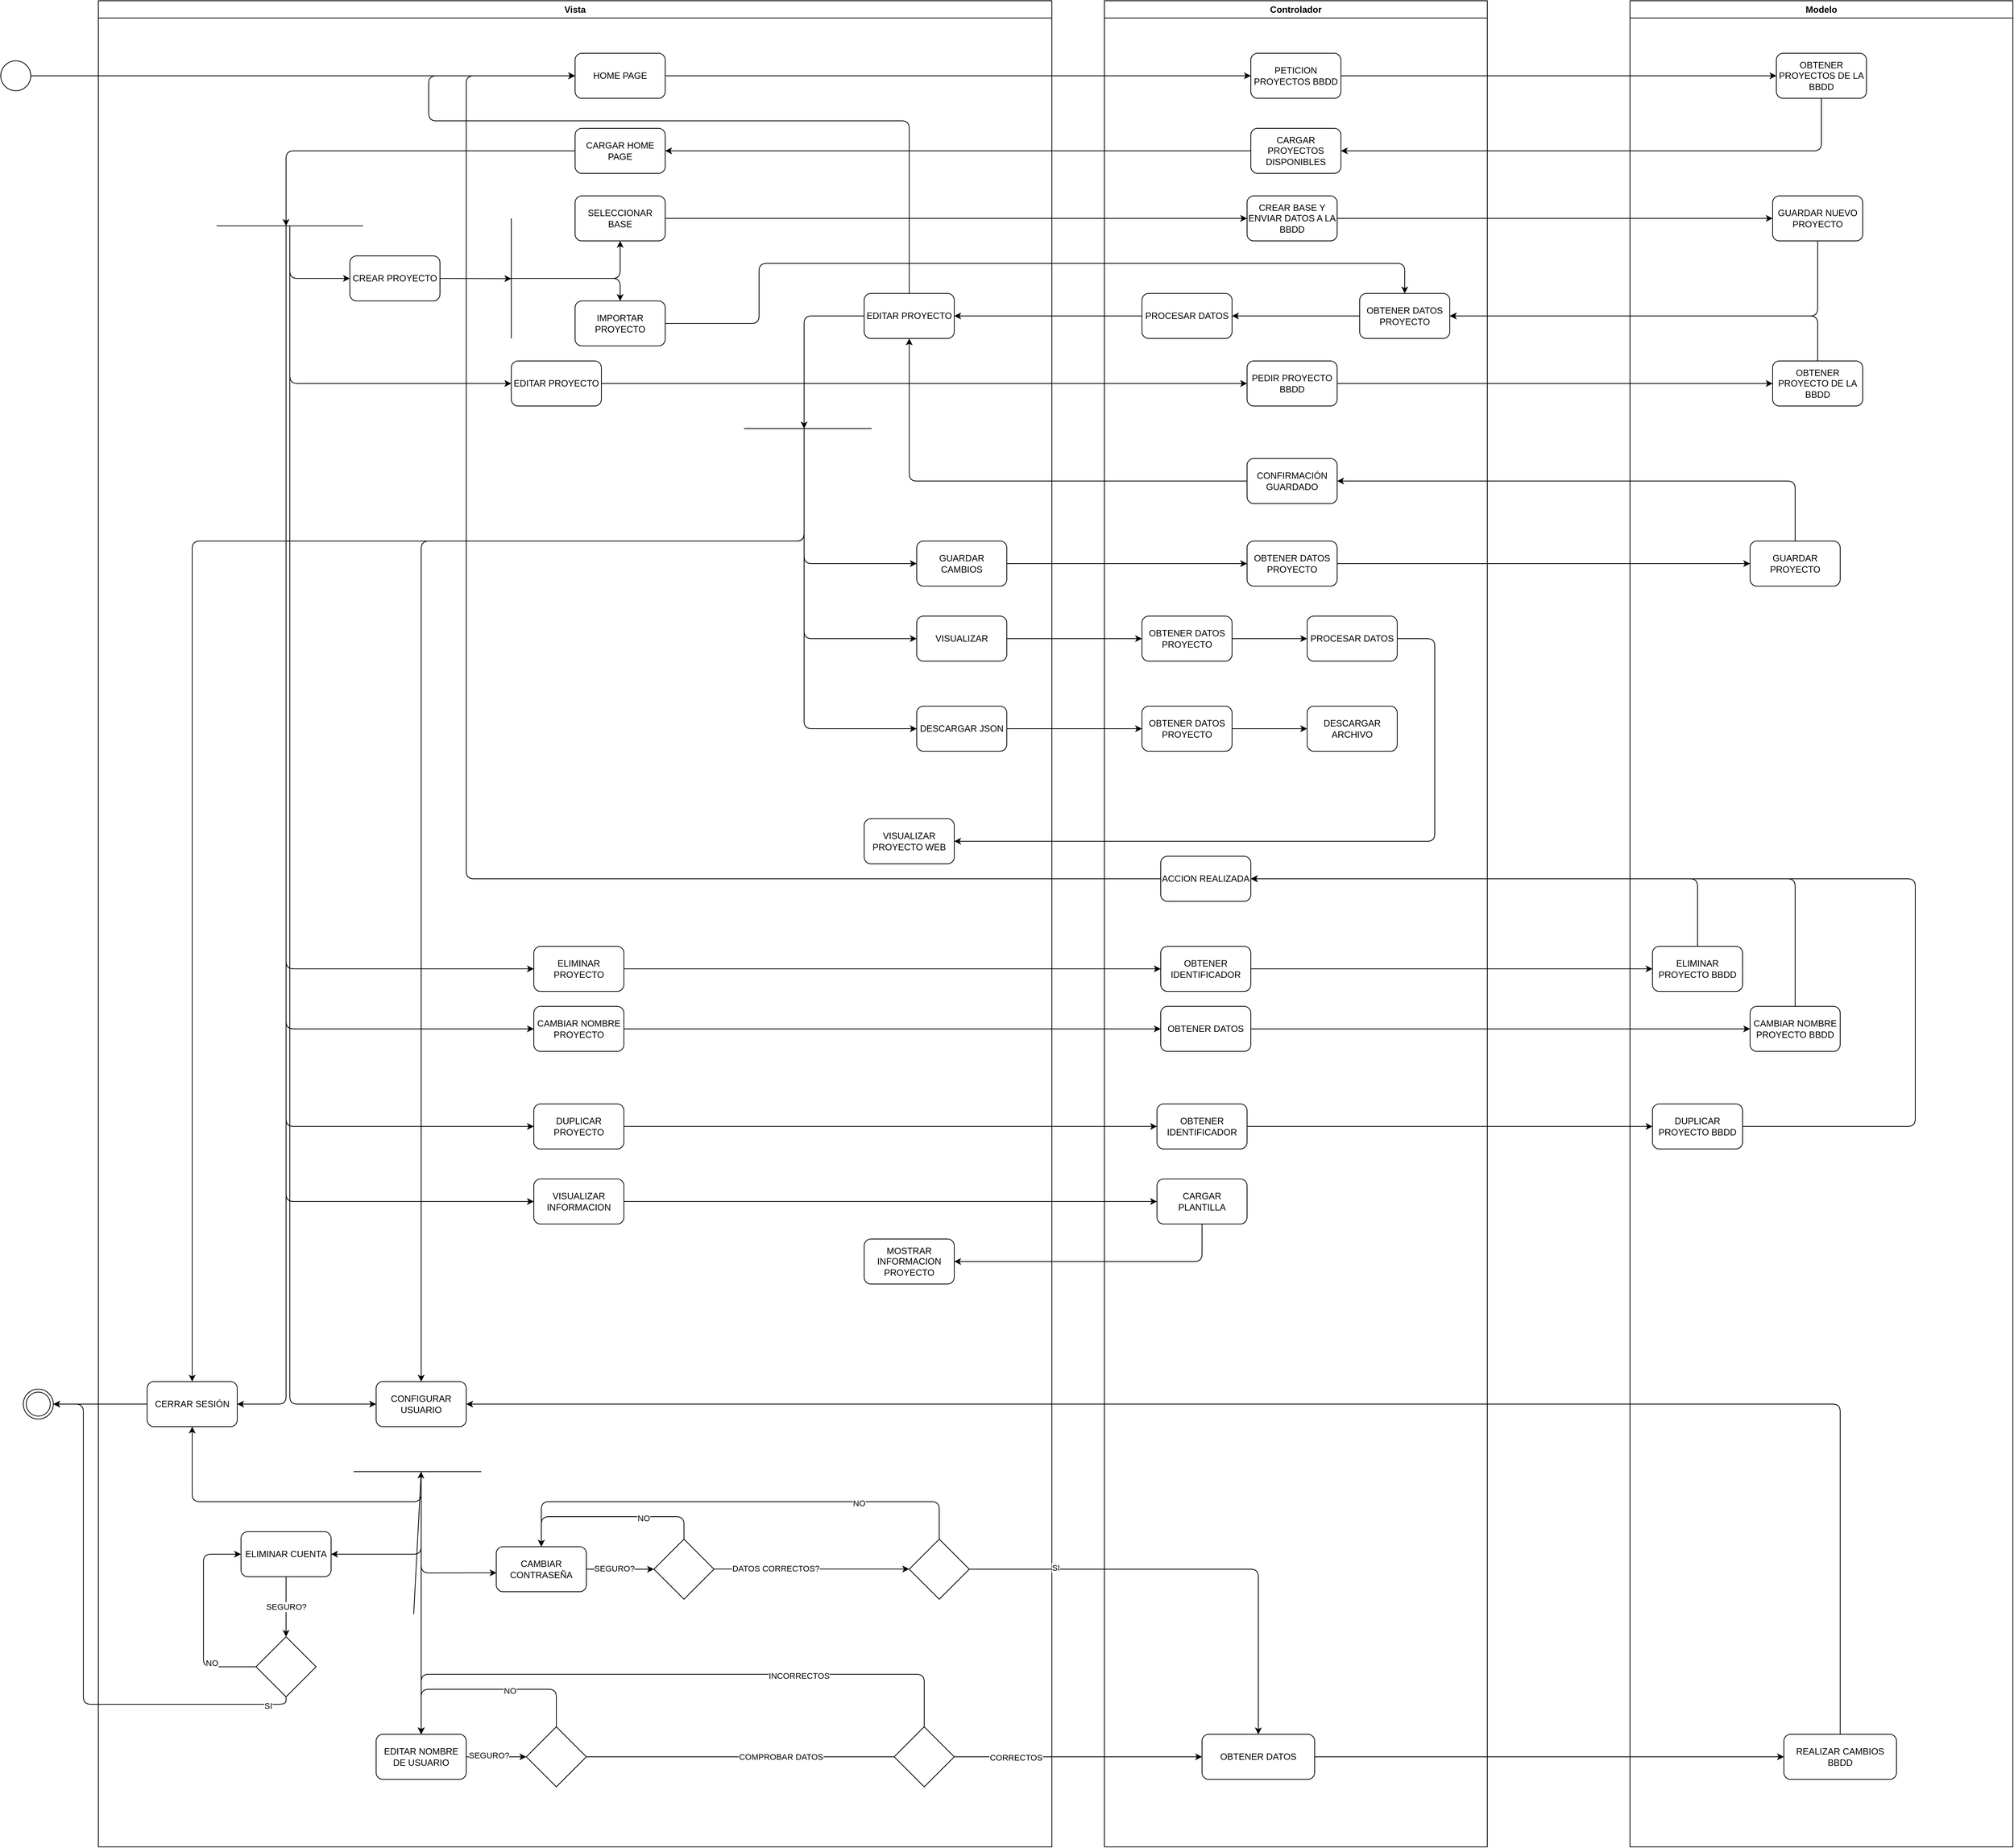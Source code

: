 <mxfile>
    <diagram id="JLnfYMmLRXwvo_-VO0C2" name="Page-1">
        <mxGraphModel dx="6183" dy="2043" grid="1" gridSize="10" guides="1" tooltips="1" connect="1" arrows="1" fold="1" page="1" pageScale="1" pageWidth="850" pageHeight="1100" math="0" shadow="0">
            <root>
                <mxCell id="0"/>
                <mxCell id="1" parent="0"/>
                <mxCell id="6" value="Vista" style="swimlane;whiteSpace=wrap;html=1;" vertex="1" parent="1">
                    <mxGeometry x="-870" y="120" width="1270" height="2460" as="geometry"/>
                </mxCell>
                <mxCell id="15" value="HOME PAGE" style="rounded=1;whiteSpace=wrap;html=1;" vertex="1" parent="6">
                    <mxGeometry x="635" y="70" width="120" height="60" as="geometry"/>
                </mxCell>
                <mxCell id="19" value="CARGAR HOME PAGE" style="rounded=1;whiteSpace=wrap;html=1;" vertex="1" parent="6">
                    <mxGeometry x="635" y="170" width="120" height="60" as="geometry"/>
                </mxCell>
                <mxCell id="29" value="" style="endArrow=none;html=1;" edge="1" parent="6">
                    <mxGeometry width="50" height="50" relative="1" as="geometry">
                        <mxPoint x="157.5" y="300" as="sourcePoint"/>
                        <mxPoint x="352.5" y="300" as="targetPoint"/>
                    </mxGeometry>
                </mxCell>
                <mxCell id="34" value="CREAR PROYECTO" style="rounded=1;whiteSpace=wrap;html=1;" vertex="1" parent="6">
                    <mxGeometry x="335" y="340" width="120" height="60" as="geometry"/>
                </mxCell>
                <mxCell id="35" value="EDITAR PROYECTO" style="rounded=1;whiteSpace=wrap;html=1;" vertex="1" parent="6">
                    <mxGeometry x="550" y="480" width="120" height="60" as="geometry"/>
                </mxCell>
                <mxCell id="36" value="CONFIGURAR USUARIO" style="rounded=1;whiteSpace=wrap;html=1;" vertex="1" parent="6">
                    <mxGeometry x="370" y="1840" width="120" height="60" as="geometry"/>
                </mxCell>
                <mxCell id="37" value="" style="endArrow=classic;html=1;entryX=0;entryY=0.5;entryDx=0;entryDy=0;" edge="1" parent="6" target="34">
                    <mxGeometry width="50" height="50" relative="1" as="geometry">
                        <mxPoint x="255" y="300" as="sourcePoint"/>
                        <mxPoint x="295" y="380" as="targetPoint"/>
                        <Array as="points">
                            <mxPoint x="255" y="370"/>
                        </Array>
                    </mxGeometry>
                </mxCell>
                <mxCell id="38" value="" style="endArrow=classic;html=1;entryX=0;entryY=0.5;entryDx=0;entryDy=0;" edge="1" parent="6" target="35">
                    <mxGeometry width="50" height="50" relative="1" as="geometry">
                        <mxPoint x="255" y="300" as="sourcePoint"/>
                        <mxPoint x="335" y="370" as="targetPoint"/>
                        <Array as="points">
                            <mxPoint x="255" y="370"/>
                            <mxPoint x="255" y="510"/>
                        </Array>
                    </mxGeometry>
                </mxCell>
                <mxCell id="39" value="" style="endArrow=classic;html=1;entryX=0;entryY=0.5;entryDx=0;entryDy=0;" edge="1" parent="6" target="36">
                    <mxGeometry width="50" height="50" relative="1" as="geometry">
                        <mxPoint x="255" y="300" as="sourcePoint"/>
                        <mxPoint x="335" y="630" as="targetPoint"/>
                        <Array as="points">
                            <mxPoint x="255" y="490"/>
                            <mxPoint x="255" y="1870"/>
                        </Array>
                    </mxGeometry>
                </mxCell>
                <mxCell id="50" value="CERRAR SESIÓN" style="rounded=1;whiteSpace=wrap;html=1;" vertex="1" parent="6">
                    <mxGeometry x="65" y="1840" width="120" height="60" as="geometry"/>
                </mxCell>
                <mxCell id="62" value="SELECCIONAR BASE" style="rounded=1;whiteSpace=wrap;html=1;" vertex="1" parent="6">
                    <mxGeometry x="635" y="260" width="120" height="60" as="geometry"/>
                </mxCell>
                <mxCell id="63" value="IMPORTAR PROYECTO" style="rounded=1;whiteSpace=wrap;html=1;" vertex="1" parent="6">
                    <mxGeometry x="635" y="400" width="120" height="60" as="geometry"/>
                </mxCell>
                <mxCell id="64" value="" style="endArrow=none;html=1;" edge="1" parent="6">
                    <mxGeometry width="50" height="50" relative="1" as="geometry">
                        <mxPoint x="550" y="290" as="sourcePoint"/>
                        <mxPoint x="550" y="450" as="targetPoint"/>
                    </mxGeometry>
                </mxCell>
                <mxCell id="66" value="" style="endArrow=classic;html=1;entryX=0.5;entryY=1;entryDx=0;entryDy=0;" edge="1" parent="6" target="62">
                    <mxGeometry width="50" height="50" relative="1" as="geometry">
                        <mxPoint x="545" y="370" as="sourcePoint"/>
                        <mxPoint x="595" y="320" as="targetPoint"/>
                        <Array as="points">
                            <mxPoint x="695" y="370"/>
                        </Array>
                    </mxGeometry>
                </mxCell>
                <mxCell id="67" value="" style="endArrow=classic;html=1;entryX=0.5;entryY=0;entryDx=0;entryDy=0;" edge="1" parent="6" target="63">
                    <mxGeometry width="50" height="50" relative="1" as="geometry">
                        <mxPoint x="545" y="370" as="sourcePoint"/>
                        <mxPoint x="695" y="320" as="targetPoint"/>
                        <Array as="points">
                            <mxPoint x="695" y="370"/>
                        </Array>
                    </mxGeometry>
                </mxCell>
                <mxCell id="110" style="edgeStyle=none;html=1;exitX=1;exitY=0.5;exitDx=0;exitDy=0;entryX=0;entryY=0.5;entryDx=0;entryDy=0;" edge="1" parent="6" source="70" target="109">
                    <mxGeometry relative="1" as="geometry"/>
                </mxCell>
                <mxCell id="112" value="SEGURO?" style="edgeLabel;html=1;align=center;verticalAlign=middle;resizable=0;points=[];" vertex="1" connectable="0" parent="110">
                    <mxGeometry x="-0.257" y="2" relative="1" as="geometry">
                        <mxPoint as="offset"/>
                    </mxGeometry>
                </mxCell>
                <mxCell id="70" value="EDITAR NOMBRE DE USUARIO" style="rounded=1;whiteSpace=wrap;html=1;" vertex="1" parent="6">
                    <mxGeometry x="370" y="2310" width="120" height="60" as="geometry"/>
                </mxCell>
                <mxCell id="120" style="edgeStyle=none;html=1;exitX=1;exitY=0.5;exitDx=0;exitDy=0;entryX=0;entryY=0.5;entryDx=0;entryDy=0;" edge="1" parent="6" source="71" target="118">
                    <mxGeometry relative="1" as="geometry"/>
                </mxCell>
                <mxCell id="122" value="SEGURO?" style="edgeLabel;html=1;align=center;verticalAlign=middle;resizable=0;points=[];" vertex="1" connectable="0" parent="120">
                    <mxGeometry x="-0.191" y="1" relative="1" as="geometry">
                        <mxPoint as="offset"/>
                    </mxGeometry>
                </mxCell>
                <mxCell id="71" value="CAMBIAR CONTRASEÑA" style="rounded=1;whiteSpace=wrap;html=1;" vertex="1" parent="6">
                    <mxGeometry x="530" y="2060" width="120" height="60" as="geometry"/>
                </mxCell>
                <mxCell id="100" style="edgeStyle=none;html=1;exitX=0.5;exitY=1;exitDx=0;exitDy=0;entryX=0.5;entryY=0;entryDx=0;entryDy=0;" edge="1" parent="6" source="72" target="93">
                    <mxGeometry relative="1" as="geometry"/>
                </mxCell>
                <mxCell id="102" value="SEGURO?" style="edgeLabel;html=1;align=center;verticalAlign=middle;resizable=0;points=[];" vertex="1" connectable="0" parent="100">
                    <mxGeometry x="-0.646" y="3" relative="1" as="geometry">
                        <mxPoint x="-3" y="26" as="offset"/>
                    </mxGeometry>
                </mxCell>
                <mxCell id="72" value="ELIMINAR CUENTA" style="rounded=1;whiteSpace=wrap;html=1;" vertex="1" parent="6">
                    <mxGeometry x="190" y="2040" width="120" height="60" as="geometry"/>
                </mxCell>
                <mxCell id="73" value="" style="endArrow=none;html=1;" edge="1" parent="6">
                    <mxGeometry width="50" height="50" relative="1" as="geometry">
                        <mxPoint x="510" y="1960" as="sourcePoint"/>
                        <mxPoint x="340" y="1960" as="targetPoint"/>
                    </mxGeometry>
                </mxCell>
                <mxCell id="86" value="EDITAR PROYECTO" style="rounded=1;whiteSpace=wrap;html=1;" vertex="1" parent="6">
                    <mxGeometry x="1020" y="390" width="120" height="60" as="geometry"/>
                </mxCell>
                <mxCell id="101" style="edgeStyle=none;html=1;exitX=0;exitY=0.5;exitDx=0;exitDy=0;entryX=0;entryY=0.5;entryDx=0;entryDy=0;" edge="1" parent="6" source="93" target="72">
                    <mxGeometry relative="1" as="geometry">
                        <Array as="points">
                            <mxPoint x="140" y="2220"/>
                            <mxPoint x="140" y="2070"/>
                        </Array>
                    </mxGeometry>
                </mxCell>
                <mxCell id="103" value="NO" style="edgeLabel;html=1;align=center;verticalAlign=middle;resizable=0;points=[];" vertex="1" connectable="0" parent="101">
                    <mxGeometry x="-0.564" y="-5" relative="1" as="geometry">
                        <mxPoint as="offset"/>
                    </mxGeometry>
                </mxCell>
                <mxCell id="93" value="" style="rhombus;whiteSpace=wrap;html=1;" vertex="1" parent="6">
                    <mxGeometry x="210" y="2180" width="80" height="80" as="geometry"/>
                </mxCell>
                <mxCell id="108" style="edgeStyle=none;html=1;exitX=0.5;exitY=0;exitDx=0;exitDy=0;entryX=0;entryY=0.5;entryDx=0;entryDy=0;" edge="1" parent="6" source="86" target="15">
                    <mxGeometry relative="1" as="geometry">
                        <mxPoint x="1080.429" y="160" as="targetPoint"/>
                        <Array as="points">
                            <mxPoint x="1080" y="160"/>
                            <mxPoint x="440" y="160"/>
                            <mxPoint x="440" y="100"/>
                        </Array>
                    </mxGeometry>
                </mxCell>
                <mxCell id="111" style="edgeStyle=none;html=1;exitX=0.5;exitY=0;exitDx=0;exitDy=0;entryX=0.5;entryY=0;entryDx=0;entryDy=0;" edge="1" parent="6" source="109" target="70">
                    <mxGeometry relative="1" as="geometry">
                        <Array as="points">
                            <mxPoint x="610" y="2250"/>
                            <mxPoint x="430" y="2250"/>
                        </Array>
                    </mxGeometry>
                </mxCell>
                <mxCell id="113" value="NO" style="edgeLabel;html=1;align=center;verticalAlign=middle;resizable=0;points=[];" vertex="1" connectable="0" parent="111">
                    <mxGeometry x="-0.228" y="2" relative="1" as="geometry">
                        <mxPoint as="offset"/>
                    </mxGeometry>
                </mxCell>
                <mxCell id="109" value="" style="rhombus;whiteSpace=wrap;html=1;" vertex="1" parent="6">
                    <mxGeometry x="570" y="2300" width="80" height="80" as="geometry"/>
                </mxCell>
                <mxCell id="121" style="edgeStyle=none;html=1;exitX=0.5;exitY=0;exitDx=0;exitDy=0;entryX=0.5;entryY=0;entryDx=0;entryDy=0;" edge="1" parent="6" source="118" target="71">
                    <mxGeometry relative="1" as="geometry">
                        <Array as="points">
                            <mxPoint x="780" y="2020"/>
                            <mxPoint x="590" y="2020"/>
                        </Array>
                    </mxGeometry>
                </mxCell>
                <mxCell id="123" value="NO" style="edgeLabel;html=1;align=center;verticalAlign=middle;resizable=0;points=[];" vertex="1" connectable="0" parent="121">
                    <mxGeometry x="-0.351" y="2" relative="1" as="geometry">
                        <mxPoint as="offset"/>
                    </mxGeometry>
                </mxCell>
                <mxCell id="118" value="" style="rhombus;whiteSpace=wrap;html=1;" vertex="1" parent="6">
                    <mxGeometry x="740" y="2050" width="80" height="80" as="geometry"/>
                </mxCell>
                <mxCell id="128" style="edgeStyle=none;html=1;exitX=0.5;exitY=0;exitDx=0;exitDy=0;entryX=0.5;entryY=0;entryDx=0;entryDy=0;" edge="1" parent="6" source="124" target="71">
                    <mxGeometry relative="1" as="geometry">
                        <Array as="points">
                            <mxPoint x="1120" y="2000"/>
                            <mxPoint x="590" y="2000"/>
                        </Array>
                    </mxGeometry>
                </mxCell>
                <mxCell id="129" value="NO" style="edgeLabel;html=1;align=center;verticalAlign=middle;resizable=0;points=[];" vertex="1" connectable="0" parent="128">
                    <mxGeometry x="-0.508" y="2" relative="1" as="geometry">
                        <mxPoint as="offset"/>
                    </mxGeometry>
                </mxCell>
                <mxCell id="124" value="" style="rhombus;whiteSpace=wrap;html=1;" vertex="1" parent="6">
                    <mxGeometry x="1080" y="2050" width="80" height="80" as="geometry"/>
                </mxCell>
                <mxCell id="125" style="edgeStyle=none;html=1;exitX=1;exitY=0.5;exitDx=0;exitDy=0;entryX=0;entryY=0.5;entryDx=0;entryDy=0;" edge="1" parent="6">
                    <mxGeometry relative="1" as="geometry">
                        <mxPoint x="820" y="2089.78" as="sourcePoint"/>
                        <mxPoint x="1080" y="2089.78" as="targetPoint"/>
                        <Array as="points">
                            <mxPoint x="930" y="2089.78"/>
                        </Array>
                    </mxGeometry>
                </mxCell>
                <mxCell id="126" value="DATOS CORRECTOS?" style="edgeLabel;html=1;align=center;verticalAlign=middle;resizable=0;points=[];" vertex="1" connectable="0" parent="125">
                    <mxGeometry x="-0.372" y="1" relative="1" as="geometry">
                        <mxPoint as="offset"/>
                    </mxGeometry>
                </mxCell>
                <mxCell id="141" value="GUARDAR CAMBIOS" style="rounded=1;whiteSpace=wrap;html=1;" vertex="1" parent="6">
                    <mxGeometry x="1090" y="720" width="120" height="60" as="geometry"/>
                </mxCell>
                <mxCell id="142" value="VISUALIZAR" style="rounded=1;whiteSpace=wrap;html=1;" vertex="1" parent="6">
                    <mxGeometry x="1090" y="820" width="120" height="60" as="geometry"/>
                </mxCell>
                <mxCell id="143" value="DESCARGAR JSON" style="rounded=1;whiteSpace=wrap;html=1;" vertex="1" parent="6">
                    <mxGeometry x="1090" y="940" width="120" height="60" as="geometry"/>
                </mxCell>
                <mxCell id="145" value="" style="endArrow=none;html=1;" edge="1" parent="6">
                    <mxGeometry width="50" height="50" relative="1" as="geometry">
                        <mxPoint x="860" y="570" as="sourcePoint"/>
                        <mxPoint x="1030" y="570" as="targetPoint"/>
                    </mxGeometry>
                </mxCell>
                <mxCell id="147" value="" style="endArrow=classic;html=1;entryX=0;entryY=0.5;entryDx=0;entryDy=0;" edge="1" parent="6" target="142">
                    <mxGeometry width="50" height="50" relative="1" as="geometry">
                        <mxPoint x="940" y="570" as="sourcePoint"/>
                        <mxPoint x="1090" y="640" as="targetPoint"/>
                        <Array as="points">
                            <mxPoint x="940" y="850"/>
                        </Array>
                    </mxGeometry>
                </mxCell>
                <mxCell id="167" value="VISUALIZAR PROYECTO WEB" style="rounded=1;whiteSpace=wrap;html=1;" vertex="1" parent="6">
                    <mxGeometry x="1020" y="1090" width="120" height="60" as="geometry"/>
                </mxCell>
                <mxCell id="169" value="ELIMINAR PROYECTO" style="rounded=1;whiteSpace=wrap;html=1;" vertex="1" parent="6">
                    <mxGeometry x="580" y="1260" width="120" height="60" as="geometry"/>
                </mxCell>
                <mxCell id="170" value="CAMBIAR NOMBRE PROYECTO" style="rounded=1;whiteSpace=wrap;html=1;" vertex="1" parent="6">
                    <mxGeometry x="580" y="1340" width="120" height="60" as="geometry"/>
                </mxCell>
                <mxCell id="171" value="DUPLICAR PROYECTO" style="rounded=1;whiteSpace=wrap;html=1;" vertex="1" parent="6">
                    <mxGeometry x="580" y="1470" width="120" height="60" as="geometry"/>
                </mxCell>
                <mxCell id="172" value="VISUALIZAR INFORMACION" style="rounded=1;whiteSpace=wrap;html=1;" vertex="1" parent="6">
                    <mxGeometry x="580" y="1570" width="120" height="60" as="geometry"/>
                </mxCell>
                <mxCell id="200" value="MOSTRAR INFORMACION PROYECTO" style="rounded=1;whiteSpace=wrap;html=1;" vertex="1" parent="6">
                    <mxGeometry x="1020" y="1650" width="120" height="60" as="geometry"/>
                </mxCell>
                <mxCell id="7" value="Controlador" style="swimlane;whiteSpace=wrap;html=1;" vertex="1" parent="1">
                    <mxGeometry x="470" y="120" width="510" height="2460" as="geometry"/>
                </mxCell>
                <mxCell id="16" value="PETICION PROYECTOS BBDD" style="rounded=1;whiteSpace=wrap;html=1;" vertex="1" parent="7">
                    <mxGeometry x="195" y="70" width="120" height="60" as="geometry"/>
                </mxCell>
                <mxCell id="18" value="CARGAR PROYECTOS DISPONIBLES" style="rounded=1;whiteSpace=wrap;html=1;" vertex="1" parent="7">
                    <mxGeometry x="195" y="170" width="120" height="60" as="geometry"/>
                </mxCell>
                <mxCell id="78" value="CREAR BASE Y ENVIAR DATOS A LA BBDD" style="rounded=1;whiteSpace=wrap;html=1;" vertex="1" parent="7">
                    <mxGeometry x="190" y="260" width="120" height="60" as="geometry"/>
                </mxCell>
                <mxCell id="80" value="OBTENER DATOS PROYECTO" style="rounded=1;whiteSpace=wrap;html=1;" vertex="1" parent="7">
                    <mxGeometry x="340" y="390" width="120" height="60" as="geometry"/>
                </mxCell>
                <mxCell id="81" value="PROCESAR DATOS" style="rounded=1;whiteSpace=wrap;html=1;" vertex="1" parent="7">
                    <mxGeometry x="50" y="390" width="120" height="60" as="geometry"/>
                </mxCell>
                <mxCell id="85" style="edgeStyle=none;html=1;exitX=0;exitY=0.5;exitDx=0;exitDy=0;entryX=1;entryY=0.5;entryDx=0;entryDy=0;" edge="1" parent="7" source="80" target="81">
                    <mxGeometry relative="1" as="geometry"/>
                </mxCell>
                <mxCell id="88" value="PEDIR PROYECTO BBDD" style="rounded=1;whiteSpace=wrap;html=1;" vertex="1" parent="7">
                    <mxGeometry x="190" y="480" width="120" height="60" as="geometry"/>
                </mxCell>
                <mxCell id="115" value="OBTENER DATOS" style="rounded=1;whiteSpace=wrap;html=1;" vertex="1" parent="7">
                    <mxGeometry x="130" y="2310" width="150" height="60" as="geometry"/>
                </mxCell>
                <mxCell id="151" value="OBTENER DATOS PROYECTO" style="rounded=1;whiteSpace=wrap;html=1;" vertex="1" parent="7">
                    <mxGeometry x="190" y="720" width="120" height="60" as="geometry"/>
                </mxCell>
                <mxCell id="156" value="CONFIRMACIÓN GUARDADO" style="rounded=1;whiteSpace=wrap;html=1;" vertex="1" parent="7">
                    <mxGeometry x="190" y="610" width="120" height="60" as="geometry"/>
                </mxCell>
                <mxCell id="166" style="edgeStyle=none;html=1;exitX=1;exitY=0.5;exitDx=0;exitDy=0;entryX=0;entryY=0.5;entryDx=0;entryDy=0;" edge="1" parent="7" source="159" target="165">
                    <mxGeometry relative="1" as="geometry"/>
                </mxCell>
                <mxCell id="159" value="OBTENER DATOS PROYECTO" style="rounded=1;whiteSpace=wrap;html=1;" vertex="1" parent="7">
                    <mxGeometry x="50" y="820" width="120" height="60" as="geometry"/>
                </mxCell>
                <mxCell id="164" style="edgeStyle=none;html=1;exitX=1;exitY=0.5;exitDx=0;exitDy=0;entryX=0;entryY=0.5;entryDx=0;entryDy=0;" edge="1" parent="7" source="161" target="163">
                    <mxGeometry relative="1" as="geometry"/>
                </mxCell>
                <mxCell id="161" value="OBTENER DATOS PROYECTO" style="rounded=1;whiteSpace=wrap;html=1;" vertex="1" parent="7">
                    <mxGeometry x="50" y="940" width="120" height="60" as="geometry"/>
                </mxCell>
                <mxCell id="163" value="DESCARGAR ARCHIVO" style="rounded=1;whiteSpace=wrap;html=1;" vertex="1" parent="7">
                    <mxGeometry x="270" y="940" width="120" height="60" as="geometry"/>
                </mxCell>
                <mxCell id="165" value="PROCESAR DATOS" style="rounded=1;whiteSpace=wrap;html=1;" vertex="1" parent="7">
                    <mxGeometry x="270" y="820" width="120" height="60" as="geometry"/>
                </mxCell>
                <mxCell id="179" value="OBTENER IDENTIFICADOR" style="rounded=1;whiteSpace=wrap;html=1;" vertex="1" parent="7">
                    <mxGeometry x="75" y="1260" width="120" height="60" as="geometry"/>
                </mxCell>
                <mxCell id="183" value="ACCION REALIZADA" style="rounded=1;whiteSpace=wrap;html=1;" vertex="1" parent="7">
                    <mxGeometry x="75" y="1140" width="120" height="60" as="geometry"/>
                </mxCell>
                <mxCell id="187" value="OBTENER DATOS" style="rounded=1;whiteSpace=wrap;html=1;" vertex="1" parent="7">
                    <mxGeometry x="75" y="1340" width="120" height="60" as="geometry"/>
                </mxCell>
                <mxCell id="193" value="OBTENER IDENTIFICADOR" style="rounded=1;whiteSpace=wrap;html=1;" vertex="1" parent="7">
                    <mxGeometry x="70" y="1470" width="120" height="60" as="geometry"/>
                </mxCell>
                <mxCell id="198" value="CARGAR PLANTILLA" style="rounded=1;whiteSpace=wrap;html=1;" vertex="1" parent="7">
                    <mxGeometry x="70" y="1570" width="120" height="60" as="geometry"/>
                </mxCell>
                <mxCell id="8" value="Modelo" style="swimlane;whiteSpace=wrap;html=1;" vertex="1" parent="1">
                    <mxGeometry x="1170" y="120" width="510" height="2460" as="geometry"/>
                </mxCell>
                <mxCell id="17" value="OBTENER PROYECTOS DE LA BBDD" style="rounded=1;whiteSpace=wrap;html=1;" vertex="1" parent="8">
                    <mxGeometry x="195" y="70" width="120" height="60" as="geometry"/>
                </mxCell>
                <mxCell id="79" value="GUARDAR NUEVO PROYECTO" style="rounded=1;whiteSpace=wrap;html=1;" vertex="1" parent="8">
                    <mxGeometry x="190" y="260" width="120" height="60" as="geometry"/>
                </mxCell>
                <mxCell id="90" value="OBTENER PROYECTO DE LA BBDD" style="rounded=1;whiteSpace=wrap;html=1;" vertex="1" parent="8">
                    <mxGeometry x="190" y="480" width="120" height="60" as="geometry"/>
                </mxCell>
                <mxCell id="116" value="REALIZAR CAMBIOS BBDD" style="rounded=1;whiteSpace=wrap;html=1;" vertex="1" parent="8">
                    <mxGeometry x="205" y="2310" width="150" height="60" as="geometry"/>
                </mxCell>
                <mxCell id="153" value="GUARDAR PROYECTO" style="rounded=1;whiteSpace=wrap;html=1;" vertex="1" parent="8">
                    <mxGeometry x="160" y="720" width="120" height="60" as="geometry"/>
                </mxCell>
                <mxCell id="181" value="ELIMINAR PROYECTO BBDD" style="rounded=1;whiteSpace=wrap;html=1;" vertex="1" parent="8">
                    <mxGeometry x="30" y="1260" width="120" height="60" as="geometry"/>
                </mxCell>
                <mxCell id="190" value="CAMBIAR NOMBRE PROYECTO BBDD" style="rounded=1;whiteSpace=wrap;html=1;" vertex="1" parent="8">
                    <mxGeometry x="160" y="1340" width="120" height="60" as="geometry"/>
                </mxCell>
                <mxCell id="195" value="DUPLICAR PROYECTO BBDD" style="rounded=1;whiteSpace=wrap;html=1;" vertex="1" parent="8">
                    <mxGeometry x="30" y="1470" width="120" height="60" as="geometry"/>
                </mxCell>
                <mxCell id="13" value="" style="ellipse;shape=doubleEllipse;whiteSpace=wrap;html=1;aspect=fixed;" vertex="1" parent="1">
                    <mxGeometry x="-970" y="1970" width="40" height="40" as="geometry"/>
                </mxCell>
                <mxCell id="60" style="edgeStyle=none;html=1;exitX=1;exitY=0.5;exitDx=0;exitDy=0;entryX=0;entryY=0.5;entryDx=0;entryDy=0;" edge="1" parent="1" source="14" target="15">
                    <mxGeometry relative="1" as="geometry"/>
                </mxCell>
                <mxCell id="14" value="" style="ellipse;whiteSpace=wrap;html=1;aspect=fixed;" vertex="1" parent="1">
                    <mxGeometry x="-1000" y="200" width="40" height="40" as="geometry"/>
                </mxCell>
                <mxCell id="21" style="edgeStyle=none;html=1;exitX=1;exitY=0.5;exitDx=0;exitDy=0;entryX=0;entryY=0.5;entryDx=0;entryDy=0;" edge="1" parent="1" source="15" target="16">
                    <mxGeometry relative="1" as="geometry"/>
                </mxCell>
                <mxCell id="22" style="edgeStyle=none;html=1;exitX=1;exitY=0.5;exitDx=0;exitDy=0;entryX=0;entryY=0.5;entryDx=0;entryDy=0;" edge="1" parent="1" source="16" target="17">
                    <mxGeometry relative="1" as="geometry"/>
                </mxCell>
                <mxCell id="23" style="edgeStyle=none;html=1;exitX=0.5;exitY=1;exitDx=0;exitDy=0;entryX=1;entryY=0.5;entryDx=0;entryDy=0;" edge="1" parent="1" source="17" target="18">
                    <mxGeometry relative="1" as="geometry">
                        <Array as="points">
                            <mxPoint x="1425" y="320"/>
                        </Array>
                    </mxGeometry>
                </mxCell>
                <mxCell id="24" style="edgeStyle=none;html=1;exitX=0;exitY=0.5;exitDx=0;exitDy=0;entryX=1;entryY=0.5;entryDx=0;entryDy=0;" edge="1" parent="1" source="18" target="19">
                    <mxGeometry relative="1" as="geometry"/>
                </mxCell>
                <mxCell id="52" value="" style="endArrow=classic;html=1;entryX=1;entryY=0.5;entryDx=0;entryDy=0;" edge="1" parent="1" target="50">
                    <mxGeometry width="50" height="50" relative="1" as="geometry">
                        <mxPoint x="-620" y="420" as="sourcePoint"/>
                        <mxPoint x="-120" y="640" as="targetPoint"/>
                        <Array as="points">
                            <mxPoint x="-620" y="1990"/>
                        </Array>
                    </mxGeometry>
                </mxCell>
                <mxCell id="53" style="edgeStyle=none;html=1;exitX=0;exitY=0.5;exitDx=0;exitDy=0;entryX=1;entryY=0.5;entryDx=0;entryDy=0;" edge="1" parent="1" source="50" target="13">
                    <mxGeometry relative="1" as="geometry"/>
                </mxCell>
                <mxCell id="68" style="edgeStyle=none;html=1;exitX=0;exitY=0.5;exitDx=0;exitDy=0;" edge="1" parent="1" source="19">
                    <mxGeometry relative="1" as="geometry">
                        <mxPoint x="-620" y="420" as="targetPoint"/>
                        <Array as="points">
                            <mxPoint x="-620" y="320"/>
                        </Array>
                    </mxGeometry>
                </mxCell>
                <mxCell id="69" style="edgeStyle=none;html=1;exitX=1;exitY=0.5;exitDx=0;exitDy=0;" edge="1" parent="1" source="34">
                    <mxGeometry relative="1" as="geometry">
                        <mxPoint x="-320" y="490.333" as="targetPoint"/>
                    </mxGeometry>
                </mxCell>
                <mxCell id="74" style="edgeStyle=none;html=1;" edge="1" parent="1">
                    <mxGeometry relative="1" as="geometry">
                        <mxPoint x="-440" y="2080" as="targetPoint"/>
                        <mxPoint x="-450" y="2270" as="sourcePoint"/>
                    </mxGeometry>
                </mxCell>
                <mxCell id="75" value="" style="endArrow=classic;html=1;entryX=1;entryY=0.5;entryDx=0;entryDy=0;" edge="1" parent="1" target="72">
                    <mxGeometry width="50" height="50" relative="1" as="geometry">
                        <mxPoint x="-440" y="2080" as="sourcePoint"/>
                        <mxPoint x="-530" y="2120" as="targetPoint"/>
                        <Array as="points">
                            <mxPoint x="-440" y="2190"/>
                        </Array>
                    </mxGeometry>
                </mxCell>
                <mxCell id="76" value="" style="endArrow=classic;html=1;entryX=0.003;entryY=0.581;entryDx=0;entryDy=0;entryPerimeter=0;" edge="1" parent="1" target="71">
                    <mxGeometry width="50" height="50" relative="1" as="geometry">
                        <mxPoint x="-440" y="2080" as="sourcePoint"/>
                        <mxPoint x="-400" y="2120" as="targetPoint"/>
                        <Array as="points">
                            <mxPoint x="-440" y="2215"/>
                        </Array>
                    </mxGeometry>
                </mxCell>
                <mxCell id="77" value="" style="endArrow=classic;html=1;entryX=0.5;entryY=0;entryDx=0;entryDy=0;" edge="1" parent="1" target="70">
                    <mxGeometry width="50" height="50" relative="1" as="geometry">
                        <mxPoint x="-440" y="2080" as="sourcePoint"/>
                        <mxPoint x="-400" y="2180" as="targetPoint"/>
                        <Array as="points">
                            <mxPoint x="-440" y="2290"/>
                        </Array>
                    </mxGeometry>
                </mxCell>
                <mxCell id="82" style="edgeStyle=none;html=1;exitX=1;exitY=0.5;exitDx=0;exitDy=0;entryX=0;entryY=0.5;entryDx=0;entryDy=0;" edge="1" parent="1" source="62" target="78">
                    <mxGeometry relative="1" as="geometry"/>
                </mxCell>
                <mxCell id="83" style="edgeStyle=none;html=1;exitX=1;exitY=0.5;exitDx=0;exitDy=0;entryX=0;entryY=0.5;entryDx=0;entryDy=0;" edge="1" parent="1" source="78" target="79">
                    <mxGeometry relative="1" as="geometry"/>
                </mxCell>
                <mxCell id="84" style="edgeStyle=none;html=1;exitX=0.5;exitY=1;exitDx=0;exitDy=0;entryX=1;entryY=0.5;entryDx=0;entryDy=0;" edge="1" parent="1" source="79" target="80">
                    <mxGeometry relative="1" as="geometry">
                        <Array as="points">
                            <mxPoint x="1420" y="540"/>
                        </Array>
                    </mxGeometry>
                </mxCell>
                <mxCell id="87" style="edgeStyle=none;html=1;exitX=0;exitY=0.5;exitDx=0;exitDy=0;entryX=1;entryY=0.5;entryDx=0;entryDy=0;" edge="1" parent="1" source="81" target="86">
                    <mxGeometry relative="1" as="geometry"/>
                </mxCell>
                <mxCell id="89" style="edgeStyle=none;html=1;exitX=1;exitY=0.5;exitDx=0;exitDy=0;entryX=0;entryY=0.5;entryDx=0;entryDy=0;" edge="1" parent="1" source="35" target="88">
                    <mxGeometry relative="1" as="geometry"/>
                </mxCell>
                <mxCell id="91" style="edgeStyle=none;html=1;exitX=1;exitY=0.5;exitDx=0;exitDy=0;entryX=0;entryY=0.5;entryDx=0;entryDy=0;" edge="1" parent="1" source="88" target="90">
                    <mxGeometry relative="1" as="geometry"/>
                </mxCell>
                <mxCell id="92" style="edgeStyle=none;html=1;exitX=0.5;exitY=0;exitDx=0;exitDy=0;entryX=1;entryY=0.5;entryDx=0;entryDy=0;" edge="1" parent="1" source="90" target="80">
                    <mxGeometry relative="1" as="geometry">
                        <Array as="points">
                            <mxPoint x="1420" y="540"/>
                        </Array>
                    </mxGeometry>
                </mxCell>
                <mxCell id="96" style="edgeStyle=none;html=1;exitX=0.5;exitY=1;exitDx=0;exitDy=0;entryX=1;entryY=0.5;entryDx=0;entryDy=0;" edge="1" parent="1" source="93" target="13">
                    <mxGeometry relative="1" as="geometry">
                        <Array as="points">
                            <mxPoint x="-620" y="2390"/>
                            <mxPoint x="-890" y="2390"/>
                            <mxPoint x="-890" y="1990"/>
                        </Array>
                    </mxGeometry>
                </mxCell>
                <mxCell id="99" value="SI" style="edgeLabel;html=1;align=center;verticalAlign=middle;resizable=0;points=[];" vertex="1" connectable="0" parent="96">
                    <mxGeometry x="-0.905" y="2" relative="1" as="geometry">
                        <mxPoint as="offset"/>
                    </mxGeometry>
                </mxCell>
                <mxCell id="104" style="edgeStyle=none;html=1;exitX=1;exitY=0.5;exitDx=0;exitDy=0;entryX=0.5;entryY=0;entryDx=0;entryDy=0;" edge="1" parent="1" source="63" target="80">
                    <mxGeometry relative="1" as="geometry">
                        <Array as="points">
                            <mxPoint x="10" y="550"/>
                            <mxPoint x="10" y="470"/>
                            <mxPoint x="870" y="470"/>
                        </Array>
                    </mxGeometry>
                </mxCell>
                <mxCell id="114" style="edgeStyle=none;html=1;exitX=1;exitY=0.5;exitDx=0;exitDy=0;startArrow=none;" edge="1" parent="1" source="133" target="115">
                    <mxGeometry relative="1" as="geometry">
                        <mxPoint x="650" y="2459.667" as="targetPoint"/>
                    </mxGeometry>
                </mxCell>
                <mxCell id="139" value="CORRECTOS" style="edgeLabel;html=1;align=center;verticalAlign=middle;resizable=0;points=[];" vertex="1" connectable="0" parent="114">
                    <mxGeometry x="-0.502" y="-1" relative="1" as="geometry">
                        <mxPoint as="offset"/>
                    </mxGeometry>
                </mxCell>
                <mxCell id="117" style="edgeStyle=none;html=1;exitX=1;exitY=0.5;exitDx=0;exitDy=0;entryX=0;entryY=0.5;entryDx=0;entryDy=0;" edge="1" parent="1" source="115" target="116">
                    <mxGeometry relative="1" as="geometry"/>
                </mxCell>
                <mxCell id="130" style="edgeStyle=none;html=1;exitX=1;exitY=0.5;exitDx=0;exitDy=0;entryX=0.5;entryY=0;entryDx=0;entryDy=0;" edge="1" parent="1" source="124" target="115">
                    <mxGeometry relative="1" as="geometry">
                        <Array as="points">
                            <mxPoint x="675" y="2210"/>
                        </Array>
                    </mxGeometry>
                </mxCell>
                <mxCell id="131" value="SI" style="edgeLabel;html=1;align=center;verticalAlign=middle;resizable=0;points=[];" vertex="1" connectable="0" parent="130">
                    <mxGeometry x="-0.62" y="2" relative="1" as="geometry">
                        <mxPoint as="offset"/>
                    </mxGeometry>
                </mxCell>
                <mxCell id="132" value="" style="endArrow=classic;html=1;entryX=0.5;entryY=1;entryDx=0;entryDy=0;" edge="1" parent="1" target="50">
                    <mxGeometry width="50" height="50" relative="1" as="geometry">
                        <mxPoint x="-440" y="2080" as="sourcePoint"/>
                        <mxPoint x="-470" y="2210" as="targetPoint"/>
                        <Array as="points">
                            <mxPoint x="-440" y="2120"/>
                            <mxPoint x="-745" y="2120"/>
                        </Array>
                    </mxGeometry>
                </mxCell>
                <mxCell id="134" value="" style="edgeStyle=none;html=1;exitX=1;exitY=0.5;exitDx=0;exitDy=0;endArrow=none;entryX=0;entryY=0.5;entryDx=0;entryDy=0;entryPerimeter=0;" edge="1" parent="1" source="109" target="133">
                    <mxGeometry relative="1" as="geometry">
                        <mxPoint x="600" y="2460" as="targetPoint"/>
                        <mxPoint x="-220.0" y="2460" as="sourcePoint"/>
                    </mxGeometry>
                </mxCell>
                <mxCell id="135" value="COMPROBAR DATOS" style="edgeLabel;html=1;align=center;verticalAlign=middle;resizable=0;points=[];" vertex="1" connectable="0" parent="134">
                    <mxGeometry x="0.26" relative="1" as="geometry">
                        <mxPoint as="offset"/>
                    </mxGeometry>
                </mxCell>
                <mxCell id="137" style="edgeStyle=none;html=1;exitX=0.5;exitY=0;exitDx=0;exitDy=0;entryX=0.5;entryY=0;entryDx=0;entryDy=0;" edge="1" parent="1" source="133" target="70">
                    <mxGeometry relative="1" as="geometry">
                        <Array as="points">
                            <mxPoint x="230" y="2350"/>
                            <mxPoint x="-440" y="2350"/>
                        </Array>
                    </mxGeometry>
                </mxCell>
                <mxCell id="138" value="INCORRECTOS" style="edgeLabel;html=1;align=center;verticalAlign=middle;resizable=0;points=[];" vertex="1" connectable="0" parent="137">
                    <mxGeometry x="-0.421" y="2" relative="1" as="geometry">
                        <mxPoint as="offset"/>
                    </mxGeometry>
                </mxCell>
                <mxCell id="133" value="" style="rhombus;whiteSpace=wrap;html=1;" vertex="1" parent="1">
                    <mxGeometry x="190" y="2420" width="80" height="80" as="geometry"/>
                </mxCell>
                <mxCell id="140" style="edgeStyle=none;html=1;exitX=0.5;exitY=0;exitDx=0;exitDy=0;entryX=1;entryY=0.5;entryDx=0;entryDy=0;" edge="1" parent="1" source="116" target="36">
                    <mxGeometry relative="1" as="geometry">
                        <Array as="points">
                            <mxPoint x="1450" y="1990"/>
                        </Array>
                    </mxGeometry>
                </mxCell>
                <mxCell id="144" style="edgeStyle=none;html=1;exitX=0;exitY=0.5;exitDx=0;exitDy=0;" edge="1" parent="1" source="86">
                    <mxGeometry relative="1" as="geometry">
                        <mxPoint x="70" y="690" as="targetPoint"/>
                        <Array as="points">
                            <mxPoint x="70" y="540"/>
                        </Array>
                    </mxGeometry>
                </mxCell>
                <mxCell id="146" value="" style="endArrow=classic;html=1;entryX=0;entryY=0.5;entryDx=0;entryDy=0;" edge="1" parent="1" target="141">
                    <mxGeometry width="50" height="50" relative="1" as="geometry">
                        <mxPoint x="70" y="690" as="sourcePoint"/>
                        <mxPoint x="20" y="740" as="targetPoint"/>
                        <Array as="points">
                            <mxPoint x="70" y="870"/>
                        </Array>
                    </mxGeometry>
                </mxCell>
                <mxCell id="148" value="" style="endArrow=classic;html=1;entryX=0;entryY=0.5;entryDx=0;entryDy=0;" edge="1" parent="1" target="143">
                    <mxGeometry width="50" height="50" relative="1" as="geometry">
                        <mxPoint x="70" y="690" as="sourcePoint"/>
                        <mxPoint x="230" y="870" as="targetPoint"/>
                        <Array as="points">
                            <mxPoint x="70" y="1090"/>
                        </Array>
                    </mxGeometry>
                </mxCell>
                <mxCell id="149" value="" style="endArrow=classic;html=1;entryX=0.5;entryY=0;entryDx=0;entryDy=0;" edge="1" parent="1" target="36">
                    <mxGeometry width="50" height="50" relative="1" as="geometry">
                        <mxPoint x="70" y="690" as="sourcePoint"/>
                        <mxPoint x="-390" y="1160" as="targetPoint"/>
                        <Array as="points">
                            <mxPoint x="70" y="840"/>
                            <mxPoint x="-440" y="840"/>
                        </Array>
                    </mxGeometry>
                </mxCell>
                <mxCell id="150" value="" style="endArrow=classic;html=1;entryX=0.5;entryY=0;entryDx=0;entryDy=0;" edge="1" parent="1" target="50">
                    <mxGeometry width="50" height="50" relative="1" as="geometry">
                        <mxPoint x="70" y="690" as="sourcePoint"/>
                        <mxPoint x="-430" y="1470" as="targetPoint"/>
                        <Array as="points">
                            <mxPoint x="70" y="840"/>
                            <mxPoint x="-745" y="840"/>
                        </Array>
                    </mxGeometry>
                </mxCell>
                <mxCell id="152" style="edgeStyle=none;html=1;exitX=1;exitY=0.5;exitDx=0;exitDy=0;entryX=0;entryY=0.5;entryDx=0;entryDy=0;" edge="1" parent="1" source="141" target="151">
                    <mxGeometry relative="1" as="geometry"/>
                </mxCell>
                <mxCell id="154" style="edgeStyle=none;html=1;exitX=1;exitY=0.5;exitDx=0;exitDy=0;entryX=0;entryY=0.5;entryDx=0;entryDy=0;" edge="1" parent="1" source="151" target="153">
                    <mxGeometry relative="1" as="geometry"/>
                </mxCell>
                <mxCell id="157" style="edgeStyle=none;html=1;exitX=0.5;exitY=0;exitDx=0;exitDy=0;entryX=1;entryY=0.5;entryDx=0;entryDy=0;" edge="1" parent="1" source="153" target="156">
                    <mxGeometry relative="1" as="geometry">
                        <Array as="points">
                            <mxPoint x="1390" y="760"/>
                        </Array>
                    </mxGeometry>
                </mxCell>
                <mxCell id="158" style="edgeStyle=none;html=1;exitX=0;exitY=0.5;exitDx=0;exitDy=0;entryX=0.5;entryY=1;entryDx=0;entryDy=0;" edge="1" parent="1" source="156" target="86">
                    <mxGeometry relative="1" as="geometry">
                        <Array as="points">
                            <mxPoint x="210" y="760"/>
                        </Array>
                    </mxGeometry>
                </mxCell>
                <mxCell id="160" style="edgeStyle=none;html=1;exitX=1;exitY=0.5;exitDx=0;exitDy=0;entryX=0;entryY=0.5;entryDx=0;entryDy=0;" edge="1" parent="1" source="142" target="159">
                    <mxGeometry relative="1" as="geometry"/>
                </mxCell>
                <mxCell id="162" style="edgeStyle=none;html=1;exitX=1;exitY=0.5;exitDx=0;exitDy=0;entryX=0;entryY=0.5;entryDx=0;entryDy=0;" edge="1" parent="1" source="143" target="161">
                    <mxGeometry relative="1" as="geometry"/>
                </mxCell>
                <mxCell id="168" style="edgeStyle=none;html=1;exitX=1;exitY=0.5;exitDx=0;exitDy=0;entryX=1;entryY=0.5;entryDx=0;entryDy=0;" edge="1" parent="1" source="165" target="167">
                    <mxGeometry relative="1" as="geometry">
                        <Array as="points">
                            <mxPoint x="910" y="970"/>
                            <mxPoint x="910" y="1240"/>
                        </Array>
                    </mxGeometry>
                </mxCell>
                <mxCell id="173" value="" style="endArrow=classic;html=1;entryX=0;entryY=0.5;entryDx=0;entryDy=0;" edge="1" parent="1" target="169">
                    <mxGeometry width="50" height="50" relative="1" as="geometry">
                        <mxPoint x="-620" y="420" as="sourcePoint"/>
                        <mxPoint x="-470" y="990" as="targetPoint"/>
                        <Array as="points">
                            <mxPoint x="-620" y="1410"/>
                        </Array>
                    </mxGeometry>
                </mxCell>
                <mxCell id="176" value="" style="endArrow=classic;html=1;entryX=0;entryY=0.5;entryDx=0;entryDy=0;" edge="1" parent="1" target="170">
                    <mxGeometry width="50" height="50" relative="1" as="geometry">
                        <mxPoint x="-620" y="420" as="sourcePoint"/>
                        <mxPoint x="-470" y="990" as="targetPoint"/>
                        <Array as="points">
                            <mxPoint x="-620" y="1490"/>
                        </Array>
                    </mxGeometry>
                </mxCell>
                <mxCell id="177" value="" style="endArrow=classic;html=1;entryX=0;entryY=0.5;entryDx=0;entryDy=0;" edge="1" parent="1" target="171">
                    <mxGeometry width="50" height="50" relative="1" as="geometry">
                        <mxPoint x="-620" y="420" as="sourcePoint"/>
                        <mxPoint x="-480" y="1540" as="targetPoint"/>
                        <Array as="points">
                            <mxPoint x="-620" y="1620"/>
                        </Array>
                    </mxGeometry>
                </mxCell>
                <mxCell id="178" value="" style="endArrow=classic;html=1;entryX=0;entryY=0.5;entryDx=0;entryDy=0;" edge="1" parent="1" target="172">
                    <mxGeometry width="50" height="50" relative="1" as="geometry">
                        <mxPoint x="-620" y="420" as="sourcePoint"/>
                        <mxPoint x="-480" y="1400" as="targetPoint"/>
                        <Array as="points">
                            <mxPoint x="-620" y="1720"/>
                        </Array>
                    </mxGeometry>
                </mxCell>
                <mxCell id="180" style="edgeStyle=none;html=1;exitX=1;exitY=0.5;exitDx=0;exitDy=0;entryX=0;entryY=0.5;entryDx=0;entryDy=0;" edge="1" parent="1" source="169" target="179">
                    <mxGeometry relative="1" as="geometry"/>
                </mxCell>
                <mxCell id="182" style="edgeStyle=none;html=1;exitX=1;exitY=0.5;exitDx=0;exitDy=0;entryX=0;entryY=0.5;entryDx=0;entryDy=0;" edge="1" parent="1" source="179" target="181">
                    <mxGeometry relative="1" as="geometry"/>
                </mxCell>
                <mxCell id="185" style="edgeStyle=none;html=1;exitX=0.5;exitY=0;exitDx=0;exitDy=0;entryX=1;entryY=0.5;entryDx=0;entryDy=0;" edge="1" parent="1" source="181" target="183">
                    <mxGeometry relative="1" as="geometry">
                        <Array as="points">
                            <mxPoint x="1260" y="1290"/>
                        </Array>
                    </mxGeometry>
                </mxCell>
                <mxCell id="186" style="edgeStyle=none;html=1;exitX=0;exitY=0.5;exitDx=0;exitDy=0;entryX=0;entryY=0.5;entryDx=0;entryDy=0;" edge="1" parent="1" source="183" target="15">
                    <mxGeometry relative="1" as="geometry">
                        <Array as="points">
                            <mxPoint x="-380" y="1290"/>
                            <mxPoint x="-380" y="220"/>
                        </Array>
                    </mxGeometry>
                </mxCell>
                <mxCell id="188" style="edgeStyle=none;html=1;exitX=1;exitY=0.5;exitDx=0;exitDy=0;entryX=0;entryY=0.5;entryDx=0;entryDy=0;" edge="1" parent="1" source="170" target="187">
                    <mxGeometry relative="1" as="geometry"/>
                </mxCell>
                <mxCell id="191" style="edgeStyle=none;html=1;exitX=1;exitY=0.5;exitDx=0;exitDy=0;entryX=0;entryY=0.5;entryDx=0;entryDy=0;" edge="1" parent="1" source="187" target="190">
                    <mxGeometry relative="1" as="geometry"/>
                </mxCell>
                <mxCell id="192" style="edgeStyle=none;html=1;exitX=0.5;exitY=0;exitDx=0;exitDy=0;entryX=1;entryY=0.5;entryDx=0;entryDy=0;" edge="1" parent="1" source="190" target="183">
                    <mxGeometry relative="1" as="geometry">
                        <Array as="points">
                            <mxPoint x="1390" y="1290"/>
                        </Array>
                    </mxGeometry>
                </mxCell>
                <mxCell id="194" style="edgeStyle=none;html=1;exitX=1;exitY=0.5;exitDx=0;exitDy=0;entryX=0;entryY=0.5;entryDx=0;entryDy=0;" edge="1" parent="1" source="171" target="193">
                    <mxGeometry relative="1" as="geometry"/>
                </mxCell>
                <mxCell id="196" style="edgeStyle=none;html=1;exitX=1;exitY=0.5;exitDx=0;exitDy=0;entryX=0;entryY=0.5;entryDx=0;entryDy=0;" edge="1" parent="1" source="193" target="195">
                    <mxGeometry relative="1" as="geometry"/>
                </mxCell>
                <mxCell id="197" style="edgeStyle=none;html=1;exitX=1;exitY=0.5;exitDx=0;exitDy=0;entryX=1;entryY=0.5;entryDx=0;entryDy=0;" edge="1" parent="1" source="195" target="183">
                    <mxGeometry relative="1" as="geometry">
                        <Array as="points">
                            <mxPoint x="1550" y="1620"/>
                            <mxPoint x="1550" y="1290"/>
                        </Array>
                    </mxGeometry>
                </mxCell>
                <mxCell id="199" style="edgeStyle=none;html=1;exitX=1;exitY=0.5;exitDx=0;exitDy=0;entryX=0;entryY=0.5;entryDx=0;entryDy=0;" edge="1" parent="1" source="172" target="198">
                    <mxGeometry relative="1" as="geometry"/>
                </mxCell>
                <mxCell id="201" style="edgeStyle=none;html=1;exitX=0.5;exitY=1;exitDx=0;exitDy=0;entryX=1;entryY=0.5;entryDx=0;entryDy=0;" edge="1" parent="1" source="198" target="200">
                    <mxGeometry relative="1" as="geometry">
                        <Array as="points">
                            <mxPoint x="600" y="1800"/>
                        </Array>
                    </mxGeometry>
                </mxCell>
            </root>
        </mxGraphModel>
    </diagram>
</mxfile>